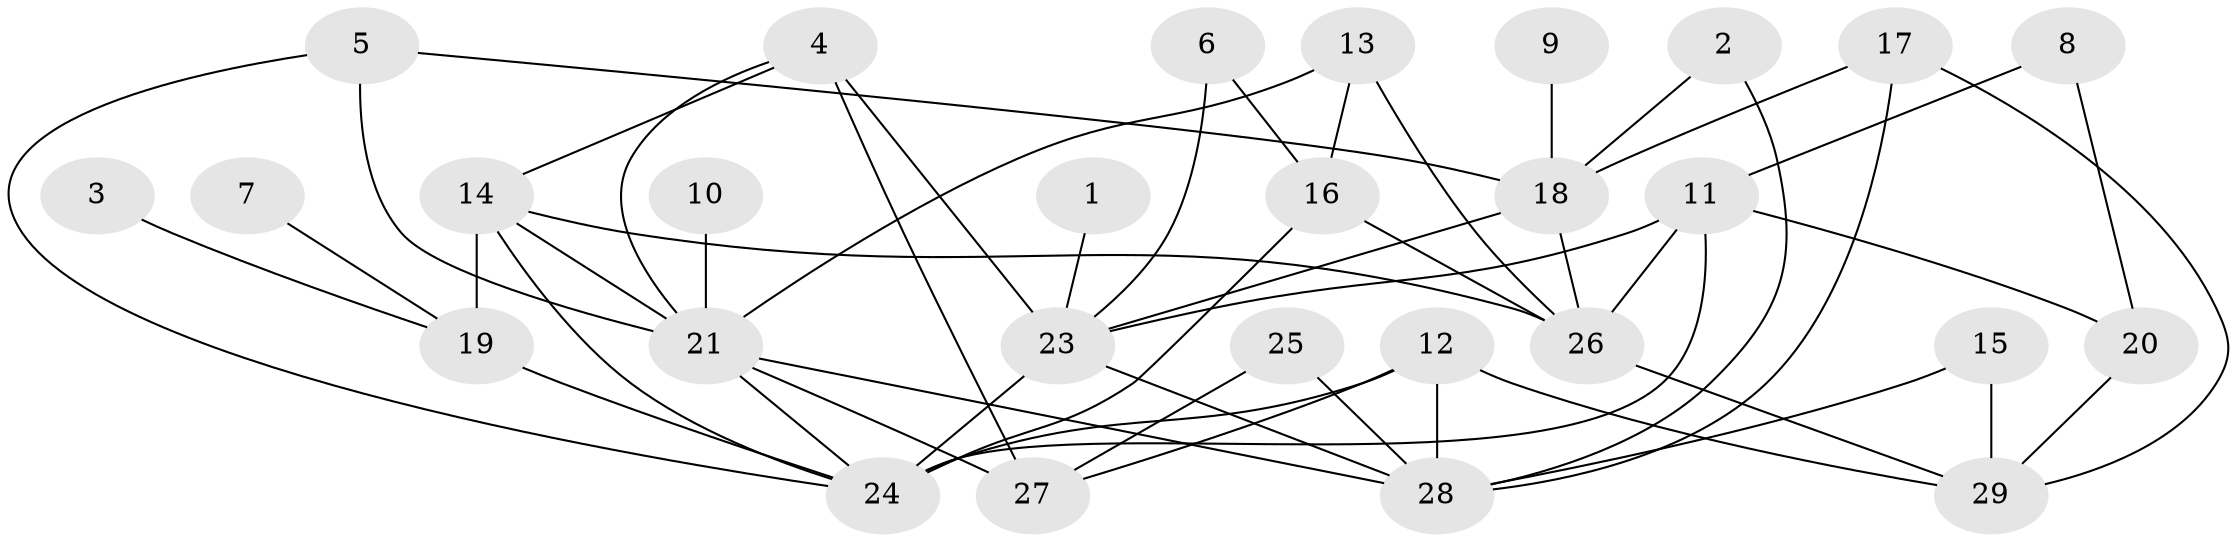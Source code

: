 // original degree distribution, {1: 0.07017543859649122, 3: 0.2631578947368421, 5: 0.07017543859649122, 2: 0.3333333333333333, 4: 0.14035087719298245, 8: 0.017543859649122806, 7: 0.05263157894736842, 6: 0.03508771929824561, 0: 0.017543859649122806}
// Generated by graph-tools (version 1.1) at 2025/25/03/09/25 03:25:14]
// undirected, 28 vertices, 52 edges
graph export_dot {
graph [start="1"]
  node [color=gray90,style=filled];
  1;
  2;
  3;
  4;
  5;
  6;
  7;
  8;
  9;
  10;
  11;
  12;
  13;
  14;
  15;
  16;
  17;
  18;
  19;
  20;
  21;
  23;
  24;
  25;
  26;
  27;
  28;
  29;
  1 -- 23 [weight=1.0];
  2 -- 18 [weight=1.0];
  2 -- 28 [weight=1.0];
  3 -- 19 [weight=1.0];
  4 -- 14 [weight=1.0];
  4 -- 21 [weight=1.0];
  4 -- 23 [weight=2.0];
  4 -- 27 [weight=2.0];
  5 -- 18 [weight=1.0];
  5 -- 21 [weight=1.0];
  5 -- 24 [weight=1.0];
  6 -- 16 [weight=1.0];
  6 -- 23 [weight=1.0];
  7 -- 19 [weight=1.0];
  8 -- 11 [weight=1.0];
  8 -- 20 [weight=1.0];
  9 -- 18 [weight=2.0];
  10 -- 21 [weight=1.0];
  11 -- 20 [weight=1.0];
  11 -- 23 [weight=2.0];
  11 -- 24 [weight=2.0];
  11 -- 26 [weight=3.0];
  12 -- 24 [weight=1.0];
  12 -- 27 [weight=1.0];
  12 -- 28 [weight=1.0];
  12 -- 29 [weight=1.0];
  13 -- 16 [weight=1.0];
  13 -- 21 [weight=1.0];
  13 -- 26 [weight=1.0];
  14 -- 19 [weight=1.0];
  14 -- 21 [weight=2.0];
  14 -- 24 [weight=1.0];
  14 -- 26 [weight=1.0];
  15 -- 28 [weight=1.0];
  15 -- 29 [weight=1.0];
  16 -- 24 [weight=1.0];
  16 -- 26 [weight=1.0];
  17 -- 18 [weight=1.0];
  17 -- 28 [weight=1.0];
  17 -- 29 [weight=1.0];
  18 -- 23 [weight=1.0];
  18 -- 26 [weight=1.0];
  19 -- 24 [weight=2.0];
  20 -- 29 [weight=1.0];
  21 -- 24 [weight=1.0];
  21 -- 27 [weight=1.0];
  21 -- 28 [weight=1.0];
  23 -- 24 [weight=2.0];
  23 -- 28 [weight=1.0];
  25 -- 27 [weight=1.0];
  25 -- 28 [weight=1.0];
  26 -- 29 [weight=1.0];
}

